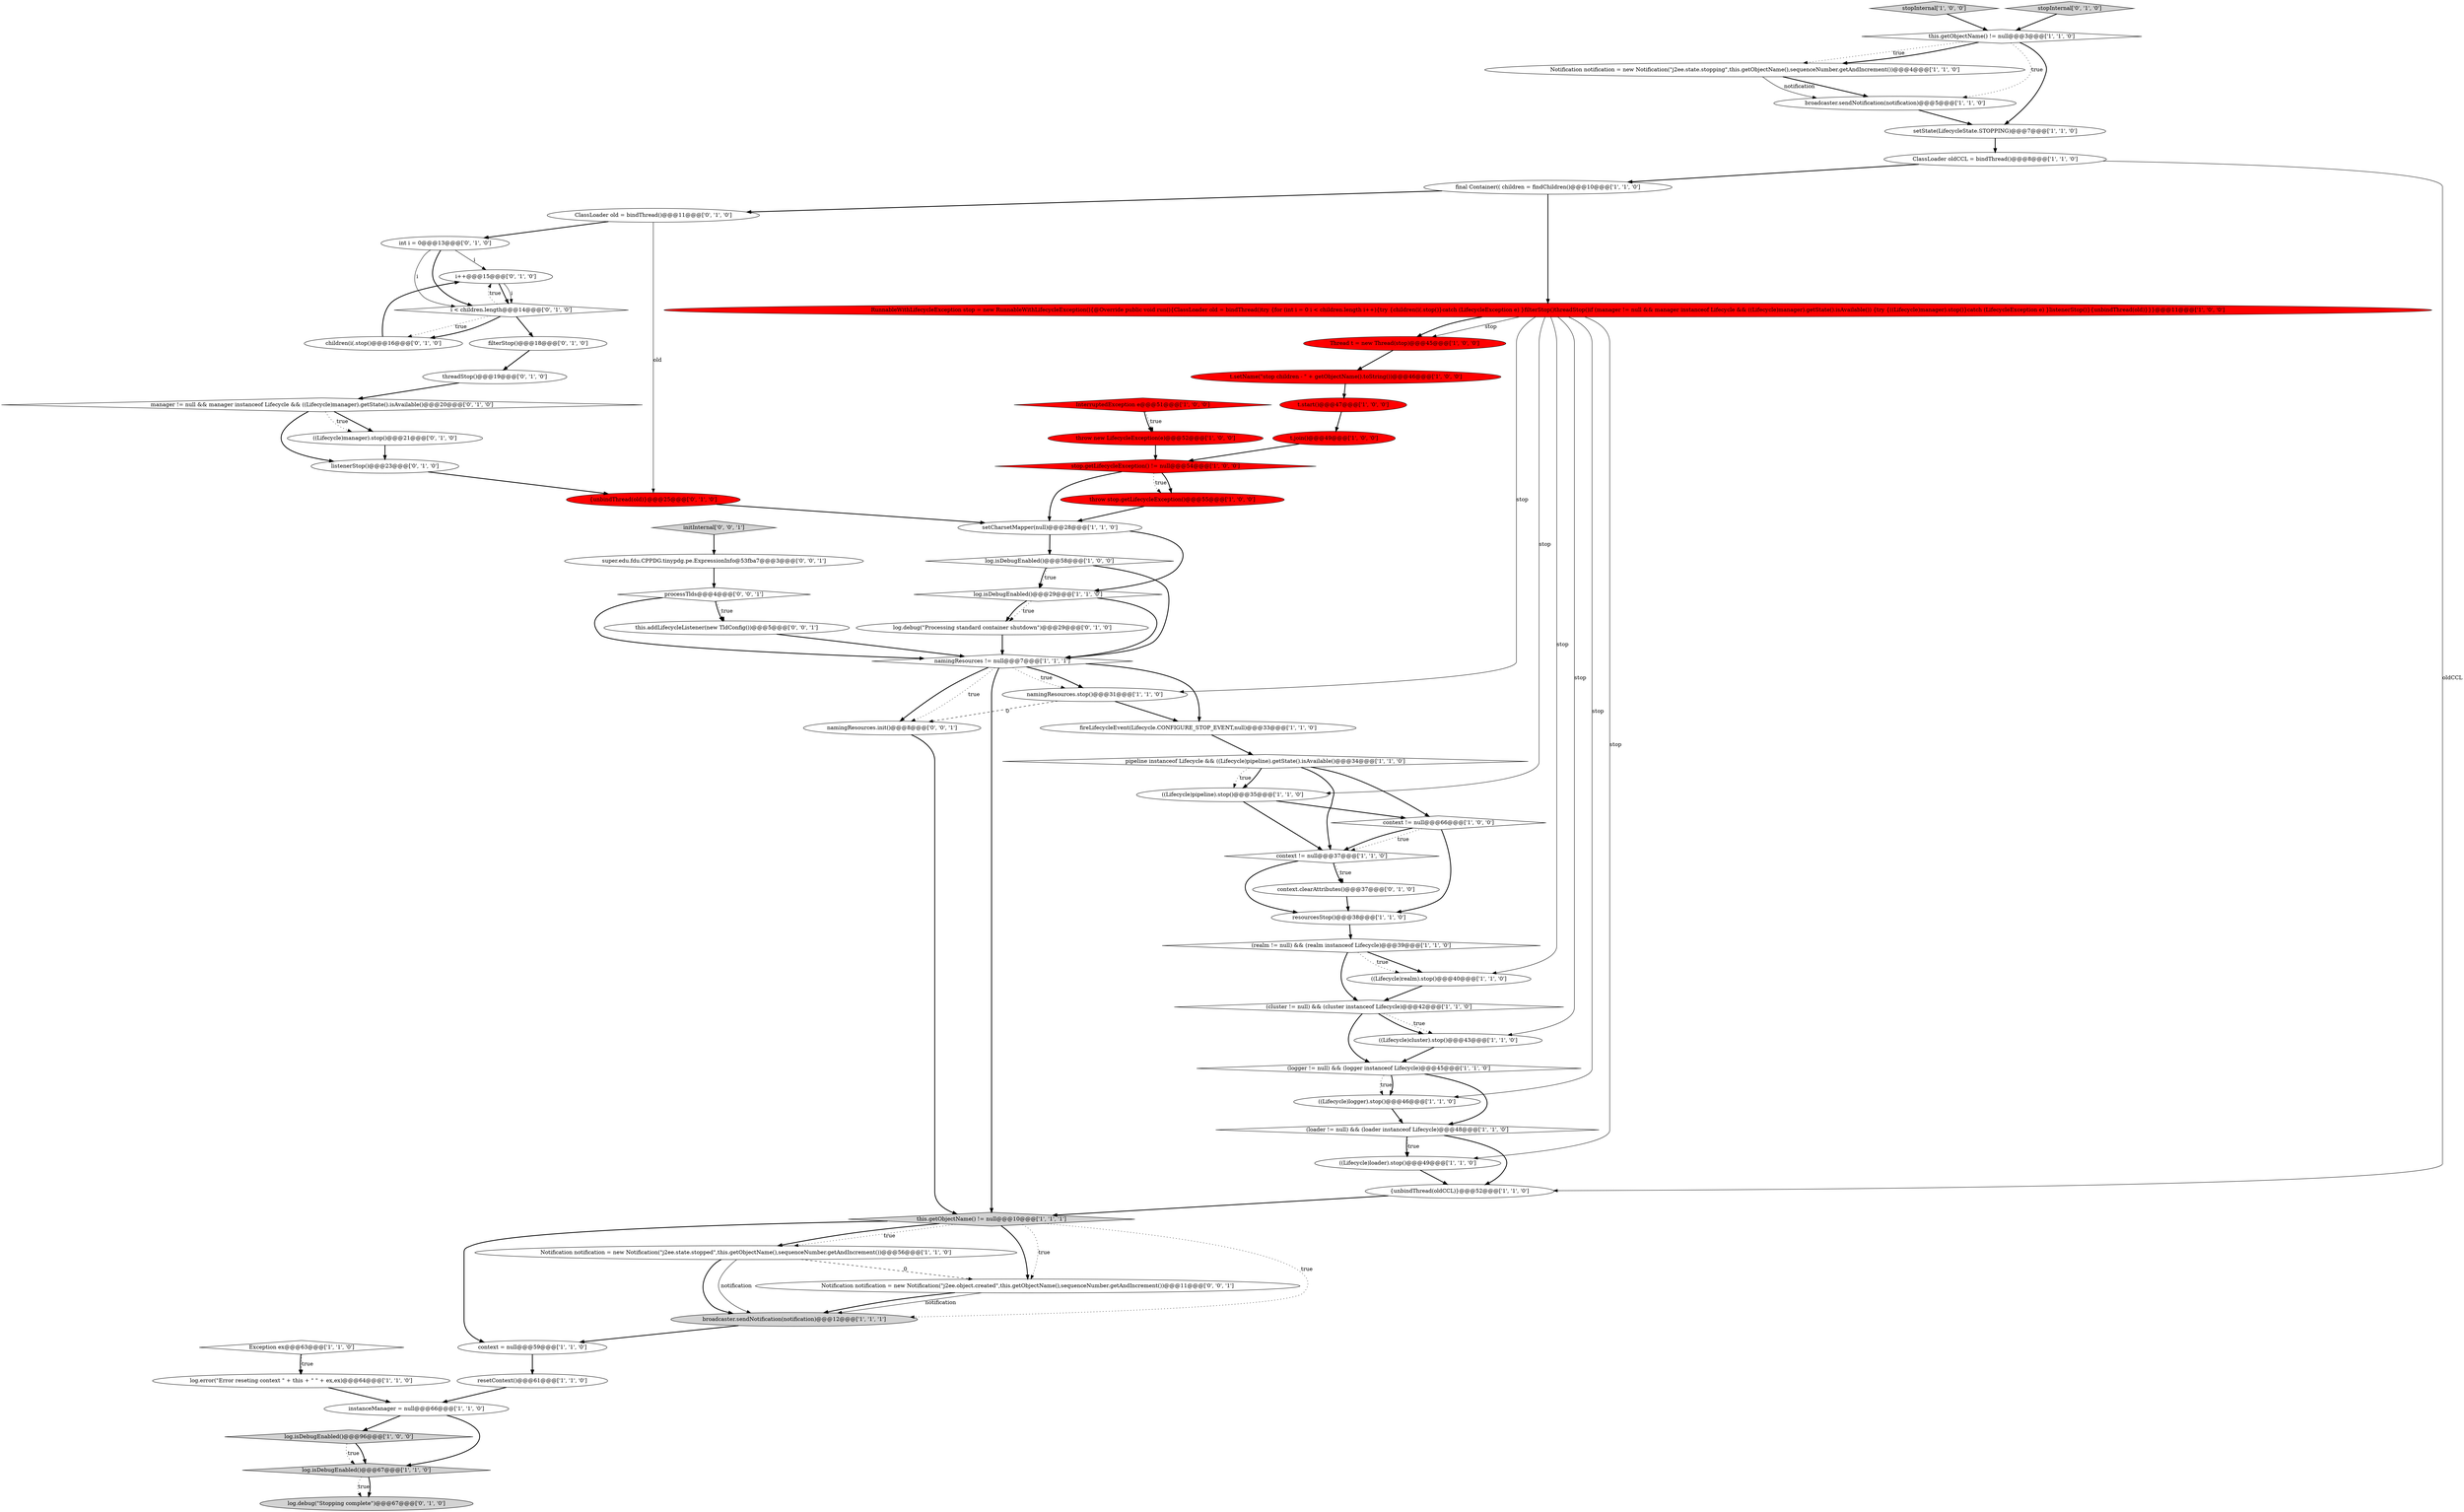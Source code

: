 digraph {
30 [style = filled, label = "broadcaster.sendNotification(notification)@@@5@@@['1', '1', '0']", fillcolor = white, shape = ellipse image = "AAA0AAABBB1BBB"];
6 [style = filled, label = "((Lifecycle)pipeline).stop()@@@35@@@['1', '1', '0']", fillcolor = white, shape = ellipse image = "AAA0AAABBB1BBB"];
32 [style = filled, label = "InterruptedException e@@@51@@@['1', '0', '0']", fillcolor = red, shape = diamond image = "AAA1AAABBB1BBB"];
45 [style = filled, label = "context != null@@@37@@@['1', '1', '0']", fillcolor = white, shape = diamond image = "AAA0AAABBB1BBB"];
56 [style = filled, label = "children(i(.stop()@@@16@@@['0', '1', '0']", fillcolor = white, shape = ellipse image = "AAA0AAABBB2BBB"];
28 [style = filled, label = "{unbindThread(oldCCL)}@@@52@@@['1', '1', '0']", fillcolor = white, shape = ellipse image = "AAA0AAABBB1BBB"];
18 [style = filled, label = "((Lifecycle)realm).stop()@@@40@@@['1', '1', '0']", fillcolor = white, shape = ellipse image = "AAA0AAABBB1BBB"];
37 [style = filled, label = "broadcaster.sendNotification(notification)@@@12@@@['1', '1', '1']", fillcolor = lightgray, shape = ellipse image = "AAA0AAABBB1BBB"];
34 [style = filled, label = "t.join()@@@49@@@['1', '0', '0']", fillcolor = red, shape = ellipse image = "AAA1AAABBB1BBB"];
49 [style = filled, label = "((Lifecycle)manager).stop()@@@21@@@['0', '1', '0']", fillcolor = white, shape = ellipse image = "AAA0AAABBB2BBB"];
2 [style = filled, label = "throw stop.getLifecycleException()@@@55@@@['1', '0', '0']", fillcolor = red, shape = ellipse image = "AAA1AAABBB1BBB"];
31 [style = filled, label = "fireLifecycleEvent(Lifecycle.CONFIGURE_STOP_EVENT,null)@@@33@@@['1', '1', '0']", fillcolor = white, shape = ellipse image = "AAA0AAABBB1BBB"];
14 [style = filled, label = "(cluster != null) && (cluster instanceof Lifecycle)@@@42@@@['1', '1', '0']", fillcolor = white, shape = diamond image = "AAA0AAABBB1BBB"];
9 [style = filled, label = "context = null@@@59@@@['1', '1', '0']", fillcolor = white, shape = ellipse image = "AAA0AAABBB1BBB"];
19 [style = filled, label = "context != null@@@66@@@['1', '0', '0']", fillcolor = white, shape = diamond image = "AAA0AAABBB1BBB"];
43 [style = filled, label = "RunnableWithLifecycleException stop = new RunnableWithLifecycleException(){@Override public void run(){ClassLoader old = bindThread()try {for (int i = 0 i < children.length i++){try {children(i(.stop()}catch (LifecycleException e) }filterStop()threadStop()if (manager != null && manager instanceof Lifecycle && ((Lifecycle)manager).getState().isAvailable()) {try {((Lifecycle)manager).stop()}catch (LifecycleException e) }listenerStop()}{unbindThread(old)}}}@@@11@@@['1', '0', '0']", fillcolor = red, shape = ellipse image = "AAA1AAABBB1BBB"];
44 [style = filled, label = "namingResources != null@@@7@@@['1', '1', '1']", fillcolor = white, shape = diamond image = "AAA0AAABBB1BBB"];
52 [style = filled, label = "log.debug(\"Stopping complete\")@@@67@@@['0', '1', '0']", fillcolor = lightgray, shape = ellipse image = "AAA0AAABBB2BBB"];
55 [style = filled, label = "filterStop()@@@18@@@['0', '1', '0']", fillcolor = white, shape = ellipse image = "AAA0AAABBB2BBB"];
59 [style = filled, label = "threadStop()@@@19@@@['0', '1', '0']", fillcolor = white, shape = ellipse image = "AAA0AAABBB2BBB"];
46 [style = filled, label = "log.debug(\"Processing standard container shutdown\")@@@29@@@['0', '1', '0']", fillcolor = white, shape = ellipse image = "AAA0AAABBB2BBB"];
21 [style = filled, label = "this.getObjectName() != null@@@3@@@['1', '1', '0']", fillcolor = white, shape = diamond image = "AAA0AAABBB1BBB"];
47 [style = filled, label = "context.clearAttributes()@@@37@@@['0', '1', '0']", fillcolor = white, shape = ellipse image = "AAA0AAABBB2BBB"];
25 [style = filled, label = "final Container(( children = findChildren()@@@10@@@['1', '1', '0']", fillcolor = white, shape = ellipse image = "AAA0AAABBB1BBB"];
60 [style = filled, label = "i++@@@15@@@['0', '1', '0']", fillcolor = white, shape = ellipse image = "AAA0AAABBB2BBB"];
4 [style = filled, label = "namingResources.stop()@@@31@@@['1', '1', '0']", fillcolor = white, shape = ellipse image = "AAA0AAABBB1BBB"];
62 [style = filled, label = "Notification notification = new Notification(\"j2ee.object.created\",this.getObjectName(),sequenceNumber.getAndIncrement())@@@11@@@['0', '0', '1']", fillcolor = white, shape = ellipse image = "AAA0AAABBB3BBB"];
22 [style = filled, label = "Exception ex@@@63@@@['1', '1', '0']", fillcolor = white, shape = diamond image = "AAA0AAABBB1BBB"];
13 [style = filled, label = "log.isDebugEnabled()@@@58@@@['1', '0', '0']", fillcolor = white, shape = diamond image = "AAA0AAABBB1BBB"];
23 [style = filled, label = "((Lifecycle)logger).stop()@@@46@@@['1', '1', '0']", fillcolor = white, shape = ellipse image = "AAA0AAABBB1BBB"];
29 [style = filled, label = "stopInternal['1', '0', '0']", fillcolor = lightgray, shape = diamond image = "AAA0AAABBB1BBB"];
63 [style = filled, label = "this.addLifecycleListener(new TldConfig())@@@5@@@['0', '0', '1']", fillcolor = white, shape = ellipse image = "AAA0AAABBB3BBB"];
15 [style = filled, label = "ClassLoader oldCCL = bindThread()@@@8@@@['1', '1', '0']", fillcolor = white, shape = ellipse image = "AAA0AAABBB1BBB"];
35 [style = filled, label = "setCharsetMapper(null)@@@28@@@['1', '1', '0']", fillcolor = white, shape = ellipse image = "AAA0AAABBB1BBB"];
20 [style = filled, label = "log.isDebugEnabled()@@@29@@@['1', '1', '0']", fillcolor = white, shape = diamond image = "AAA0AAABBB1BBB"];
12 [style = filled, label = "((Lifecycle)cluster).stop()@@@43@@@['1', '1', '0']", fillcolor = white, shape = ellipse image = "AAA0AAABBB1BBB"];
5 [style = filled, label = "(loader != null) && (loader instanceof Lifecycle)@@@48@@@['1', '1', '0']", fillcolor = white, shape = diamond image = "AAA0AAABBB1BBB"];
41 [style = filled, label = "(realm != null) && (realm instanceof Lifecycle)@@@39@@@['1', '1', '0']", fillcolor = white, shape = diamond image = "AAA0AAABBB1BBB"];
3 [style = filled, label = "pipeline instanceof Lifecycle && ((Lifecycle)pipeline).getState().isAvailable()@@@34@@@['1', '1', '0']", fillcolor = white, shape = diamond image = "AAA0AAABBB1BBB"];
10 [style = filled, label = "this.getObjectName() != null@@@10@@@['1', '1', '1']", fillcolor = lightgray, shape = diamond image = "AAA0AAABBB1BBB"];
24 [style = filled, label = "resetContext()@@@61@@@['1', '1', '0']", fillcolor = white, shape = ellipse image = "AAA0AAABBB1BBB"];
40 [style = filled, label = "Notification notification = new Notification(\"j2ee.state.stopping\",this.getObjectName(),sequenceNumber.getAndIncrement())@@@4@@@['1', '1', '0']", fillcolor = white, shape = ellipse image = "AAA0AAABBB1BBB"];
64 [style = filled, label = "namingResources.init()@@@8@@@['0', '0', '1']", fillcolor = white, shape = ellipse image = "AAA0AAABBB3BBB"];
53 [style = filled, label = "{unbindThread(old)}@@@25@@@['0', '1', '0']", fillcolor = red, shape = ellipse image = "AAA1AAABBB2BBB"];
36 [style = filled, label = "instanceManager = null@@@66@@@['1', '1', '0']", fillcolor = white, shape = ellipse image = "AAA0AAABBB1BBB"];
17 [style = filled, label = "resourcesStop()@@@38@@@['1', '1', '0']", fillcolor = white, shape = ellipse image = "AAA0AAABBB1BBB"];
42 [style = filled, label = "Thread t = new Thread(stop)@@@45@@@['1', '0', '0']", fillcolor = red, shape = ellipse image = "AAA1AAABBB1BBB"];
54 [style = filled, label = "ClassLoader old = bindThread()@@@11@@@['0', '1', '0']", fillcolor = white, shape = ellipse image = "AAA0AAABBB2BBB"];
0 [style = filled, label = "log.isDebugEnabled()@@@96@@@['1', '0', '0']", fillcolor = lightgray, shape = diamond image = "AAA0AAABBB1BBB"];
57 [style = filled, label = "stopInternal['0', '1', '0']", fillcolor = lightgray, shape = diamond image = "AAA0AAABBB2BBB"];
66 [style = filled, label = "super.edu.fdu.CPPDG.tinypdg.pe.ExpressionInfo@53fba7@@@3@@@['0', '0', '1']", fillcolor = white, shape = ellipse image = "AAA0AAABBB3BBB"];
58 [style = filled, label = "listenerStop()@@@23@@@['0', '1', '0']", fillcolor = white, shape = ellipse image = "AAA0AAABBB2BBB"];
16 [style = filled, label = "t.setName(\"stop children - \" + getObjectName().toString())@@@46@@@['1', '0', '0']", fillcolor = red, shape = ellipse image = "AAA1AAABBB1BBB"];
50 [style = filled, label = "int i = 0@@@13@@@['0', '1', '0']", fillcolor = white, shape = ellipse image = "AAA0AAABBB2BBB"];
33 [style = filled, label = "stop.getLifecycleException() != null@@@54@@@['1', '0', '0']", fillcolor = red, shape = diamond image = "AAA1AAABBB1BBB"];
8 [style = filled, label = "log.isDebugEnabled()@@@67@@@['1', '1', '0']", fillcolor = lightgray, shape = diamond image = "AAA0AAABBB1BBB"];
11 [style = filled, label = "log.error(\"Error reseting context \" + this + \" \" + ex,ex)@@@64@@@['1', '1', '0']", fillcolor = white, shape = ellipse image = "AAA0AAABBB1BBB"];
61 [style = filled, label = "initInternal['0', '0', '1']", fillcolor = lightgray, shape = diamond image = "AAA0AAABBB3BBB"];
48 [style = filled, label = "manager != null && manager instanceof Lifecycle && ((Lifecycle)manager).getState().isAvailable()@@@20@@@['0', '1', '0']", fillcolor = white, shape = diamond image = "AAA0AAABBB2BBB"];
65 [style = filled, label = "processTlds@@@4@@@['0', '0', '1']", fillcolor = white, shape = diamond image = "AAA0AAABBB3BBB"];
51 [style = filled, label = "i < children.length@@@14@@@['0', '1', '0']", fillcolor = white, shape = diamond image = "AAA0AAABBB2BBB"];
26 [style = filled, label = "(logger != null) && (logger instanceof Lifecycle)@@@45@@@['1', '1', '0']", fillcolor = white, shape = diamond image = "AAA0AAABBB1BBB"];
7 [style = filled, label = "setState(LifecycleState.STOPPING)@@@7@@@['1', '1', '0']", fillcolor = white, shape = ellipse image = "AAA0AAABBB1BBB"];
27 [style = filled, label = "throw new LifecycleException(e)@@@52@@@['1', '0', '0']", fillcolor = red, shape = ellipse image = "AAA1AAABBB1BBB"];
1 [style = filled, label = "Notification notification = new Notification(\"j2ee.state.stopped\",this.getObjectName(),sequenceNumber.getAndIncrement())@@@56@@@['1', '1', '0']", fillcolor = white, shape = ellipse image = "AAA0AAABBB1BBB"];
38 [style = filled, label = "t.start()@@@47@@@['1', '0', '0']", fillcolor = red, shape = ellipse image = "AAA1AAABBB1BBB"];
39 [style = filled, label = "((Lifecycle)loader).stop()@@@49@@@['1', '1', '0']", fillcolor = white, shape = ellipse image = "AAA0AAABBB1BBB"];
2->35 [style = bold, label=""];
61->66 [style = bold, label=""];
15->25 [style = bold, label=""];
13->20 [style = dotted, label="true"];
43->42 [style = bold, label=""];
25->43 [style = bold, label=""];
50->60 [style = solid, label="i"];
19->45 [style = dotted, label="true"];
3->6 [style = dotted, label="true"];
44->64 [style = dotted, label="true"];
5->28 [style = bold, label=""];
11->36 [style = bold, label=""];
37->9 [style = bold, label=""];
36->0 [style = bold, label=""];
8->52 [style = dotted, label="true"];
43->4 [style = solid, label="stop"];
3->19 [style = bold, label=""];
33->2 [style = dotted, label="true"];
0->8 [style = bold, label=""];
27->33 [style = bold, label=""];
10->1 [style = dotted, label="true"];
45->17 [style = bold, label=""];
9->24 [style = bold, label=""];
43->42 [style = solid, label="stop"];
60->51 [style = bold, label=""];
48->49 [style = bold, label=""];
10->62 [style = dotted, label="true"];
14->12 [style = dotted, label="true"];
43->18 [style = solid, label="stop"];
55->59 [style = bold, label=""];
5->39 [style = bold, label=""];
49->58 [style = bold, label=""];
35->20 [style = bold, label=""];
17->41 [style = bold, label=""];
34->33 [style = bold, label=""];
26->23 [style = dotted, label="true"];
51->56 [style = dotted, label="true"];
0->8 [style = dotted, label="true"];
53->35 [style = bold, label=""];
43->23 [style = solid, label="stop"];
51->60 [style = dotted, label="true"];
64->10 [style = bold, label=""];
15->28 [style = solid, label="oldCCL"];
44->4 [style = bold, label=""];
57->21 [style = bold, label=""];
21->30 [style = dotted, label="true"];
30->7 [style = bold, label=""];
21->40 [style = dotted, label="true"];
21->7 [style = bold, label=""];
44->4 [style = dotted, label="true"];
60->51 [style = solid, label="i"];
31->3 [style = bold, label=""];
10->1 [style = bold, label=""];
59->48 [style = bold, label=""];
22->11 [style = bold, label=""];
43->39 [style = solid, label="stop"];
46->44 [style = bold, label=""];
66->65 [style = bold, label=""];
48->58 [style = bold, label=""];
23->5 [style = bold, label=""];
56->60 [style = bold, label=""];
3->45 [style = bold, label=""];
42->16 [style = bold, label=""];
3->6 [style = bold, label=""];
32->27 [style = bold, label=""];
19->17 [style = bold, label=""];
54->53 [style = solid, label="old"];
8->52 [style = bold, label=""];
29->21 [style = bold, label=""];
4->31 [style = bold, label=""];
10->62 [style = bold, label=""];
19->45 [style = bold, label=""];
20->46 [style = dotted, label="true"];
58->53 [style = bold, label=""];
65->44 [style = bold, label=""];
38->34 [style = bold, label=""];
5->39 [style = dotted, label="true"];
36->8 [style = bold, label=""];
7->15 [style = bold, label=""];
40->30 [style = bold, label=""];
10->9 [style = bold, label=""];
50->51 [style = solid, label="i"];
1->62 [style = dashed, label="0"];
40->30 [style = solid, label="notification"];
10->37 [style = dotted, label="true"];
41->18 [style = bold, label=""];
25->54 [style = bold, label=""];
45->47 [style = dotted, label="true"];
44->31 [style = bold, label=""];
33->2 [style = bold, label=""];
41->14 [style = bold, label=""];
65->63 [style = bold, label=""];
1->37 [style = bold, label=""];
63->44 [style = bold, label=""];
62->37 [style = solid, label="notification"];
33->35 [style = bold, label=""];
28->10 [style = bold, label=""];
1->37 [style = solid, label="notification"];
43->6 [style = solid, label="stop"];
26->5 [style = bold, label=""];
43->12 [style = solid, label="stop"];
13->44 [style = bold, label=""];
20->46 [style = bold, label=""];
44->10 [style = bold, label=""];
41->18 [style = dotted, label="true"];
22->11 [style = dotted, label="true"];
51->56 [style = bold, label=""];
6->19 [style = bold, label=""];
12->26 [style = bold, label=""];
48->49 [style = dotted, label="true"];
39->28 [style = bold, label=""];
20->44 [style = bold, label=""];
4->64 [style = dashed, label="0"];
54->50 [style = bold, label=""];
14->26 [style = bold, label=""];
24->36 [style = bold, label=""];
32->27 [style = dotted, label="true"];
62->37 [style = bold, label=""];
51->55 [style = bold, label=""];
50->51 [style = bold, label=""];
14->12 [style = bold, label=""];
26->23 [style = bold, label=""];
44->64 [style = bold, label=""];
45->47 [style = bold, label=""];
21->40 [style = bold, label=""];
47->17 [style = bold, label=""];
35->13 [style = bold, label=""];
6->45 [style = bold, label=""];
65->63 [style = dotted, label="true"];
18->14 [style = bold, label=""];
16->38 [style = bold, label=""];
13->20 [style = bold, label=""];
}
